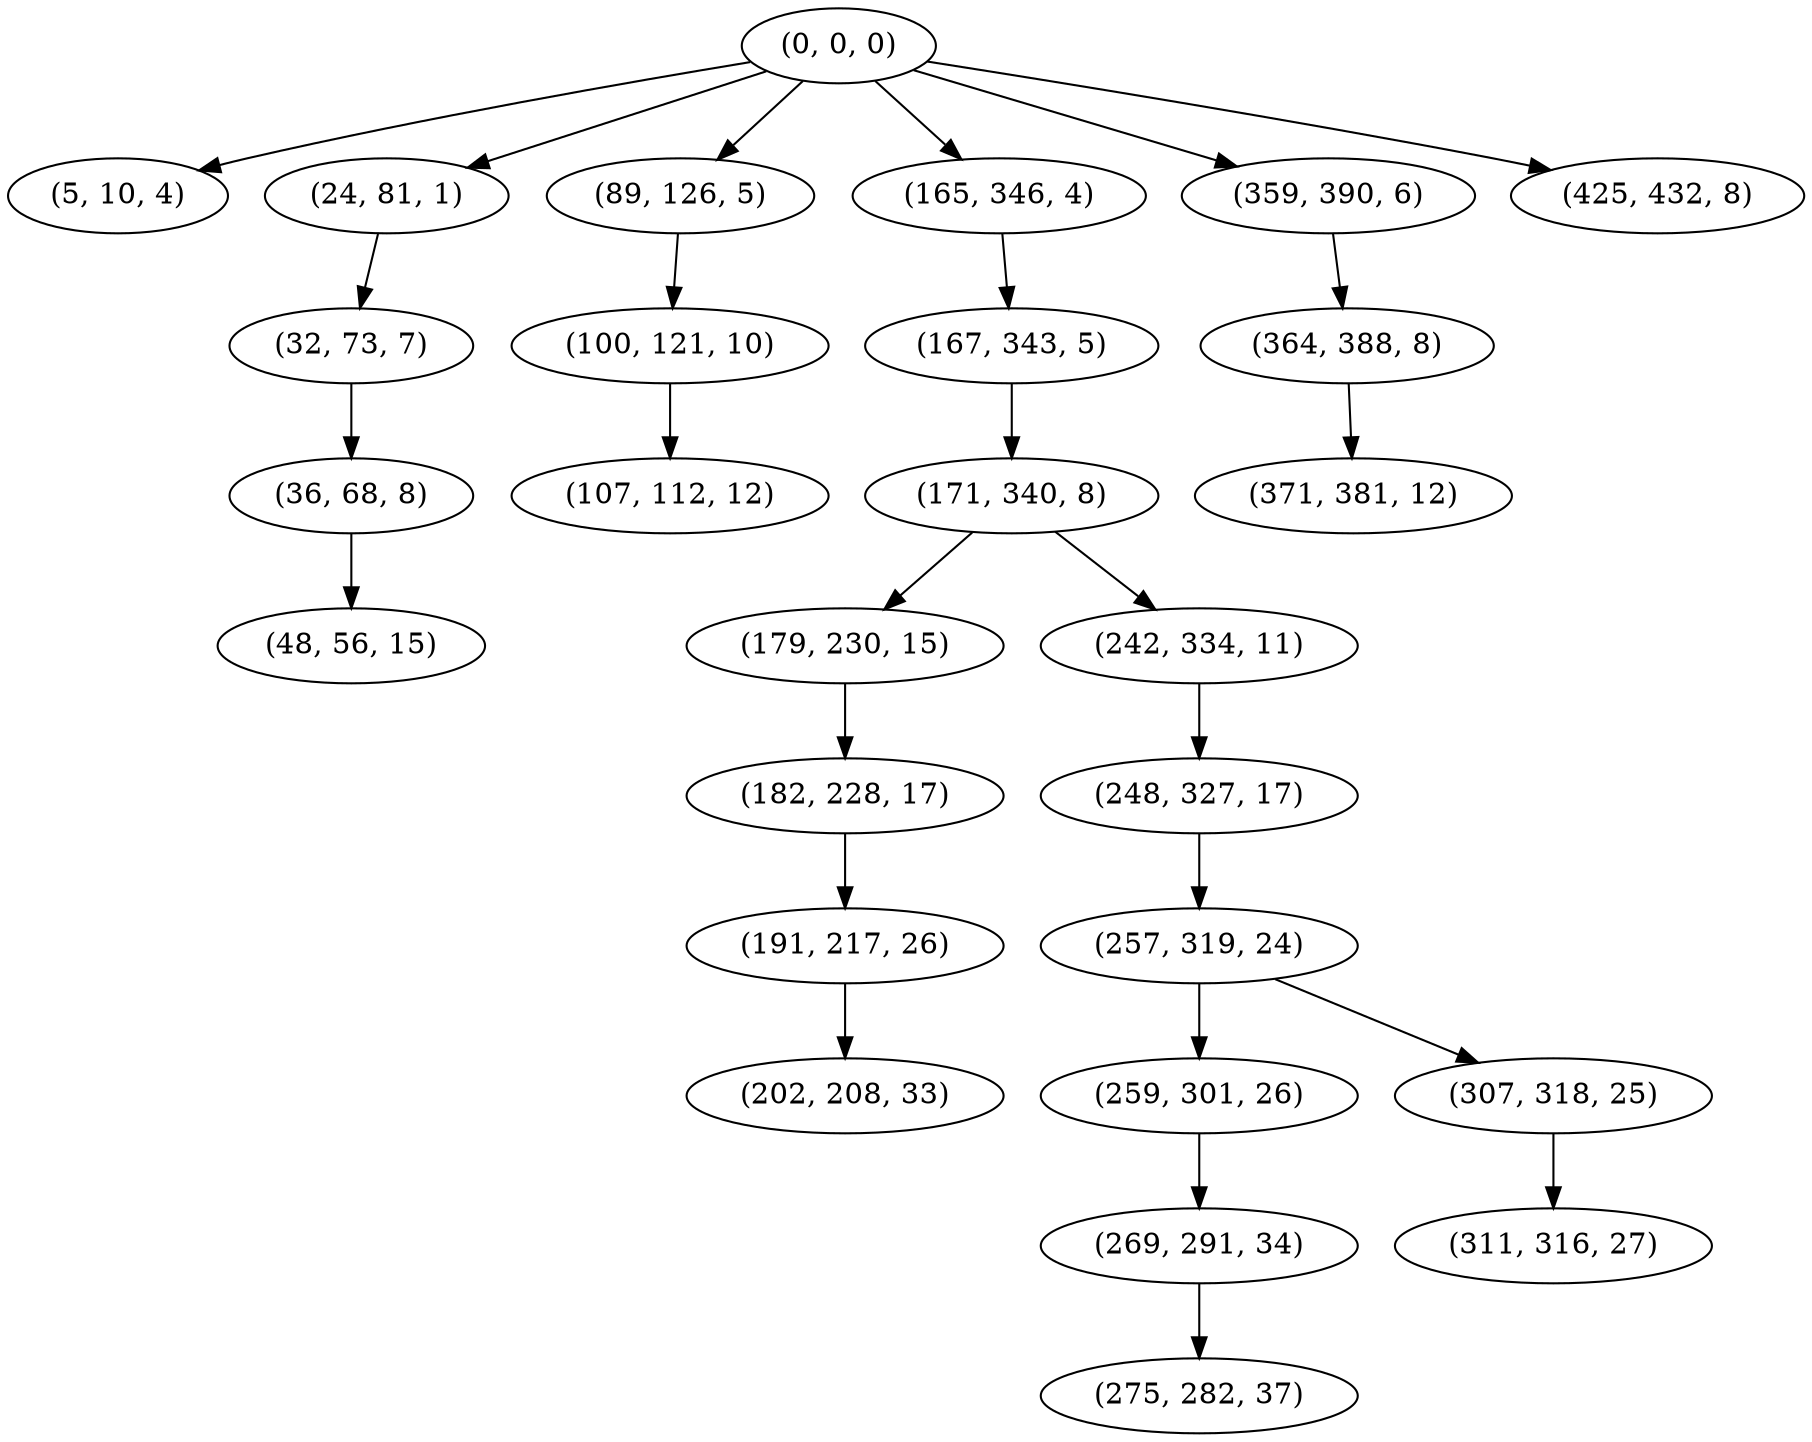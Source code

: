 digraph tree {
    "(0, 0, 0)";
    "(5, 10, 4)";
    "(24, 81, 1)";
    "(32, 73, 7)";
    "(36, 68, 8)";
    "(48, 56, 15)";
    "(89, 126, 5)";
    "(100, 121, 10)";
    "(107, 112, 12)";
    "(165, 346, 4)";
    "(167, 343, 5)";
    "(171, 340, 8)";
    "(179, 230, 15)";
    "(182, 228, 17)";
    "(191, 217, 26)";
    "(202, 208, 33)";
    "(242, 334, 11)";
    "(248, 327, 17)";
    "(257, 319, 24)";
    "(259, 301, 26)";
    "(269, 291, 34)";
    "(275, 282, 37)";
    "(307, 318, 25)";
    "(311, 316, 27)";
    "(359, 390, 6)";
    "(364, 388, 8)";
    "(371, 381, 12)";
    "(425, 432, 8)";
    "(0, 0, 0)" -> "(5, 10, 4)";
    "(0, 0, 0)" -> "(24, 81, 1)";
    "(0, 0, 0)" -> "(89, 126, 5)";
    "(0, 0, 0)" -> "(165, 346, 4)";
    "(0, 0, 0)" -> "(359, 390, 6)";
    "(0, 0, 0)" -> "(425, 432, 8)";
    "(24, 81, 1)" -> "(32, 73, 7)";
    "(32, 73, 7)" -> "(36, 68, 8)";
    "(36, 68, 8)" -> "(48, 56, 15)";
    "(89, 126, 5)" -> "(100, 121, 10)";
    "(100, 121, 10)" -> "(107, 112, 12)";
    "(165, 346, 4)" -> "(167, 343, 5)";
    "(167, 343, 5)" -> "(171, 340, 8)";
    "(171, 340, 8)" -> "(179, 230, 15)";
    "(171, 340, 8)" -> "(242, 334, 11)";
    "(179, 230, 15)" -> "(182, 228, 17)";
    "(182, 228, 17)" -> "(191, 217, 26)";
    "(191, 217, 26)" -> "(202, 208, 33)";
    "(242, 334, 11)" -> "(248, 327, 17)";
    "(248, 327, 17)" -> "(257, 319, 24)";
    "(257, 319, 24)" -> "(259, 301, 26)";
    "(257, 319, 24)" -> "(307, 318, 25)";
    "(259, 301, 26)" -> "(269, 291, 34)";
    "(269, 291, 34)" -> "(275, 282, 37)";
    "(307, 318, 25)" -> "(311, 316, 27)";
    "(359, 390, 6)" -> "(364, 388, 8)";
    "(364, 388, 8)" -> "(371, 381, 12)";
}
